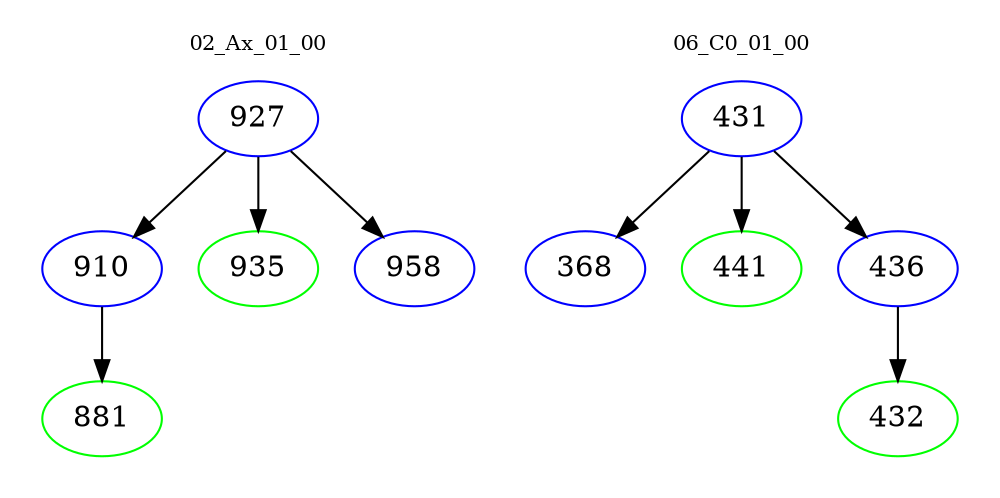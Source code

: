 digraph{
subgraph cluster_0 {
color = white
label = "02_Ax_01_00";
fontsize=10;
T0_927 [label="927", color="blue"]
T0_927 -> T0_910 [color="black"]
T0_910 [label="910", color="blue"]
T0_910 -> T0_881 [color="black"]
T0_881 [label="881", color="green"]
T0_927 -> T0_935 [color="black"]
T0_935 [label="935", color="green"]
T0_927 -> T0_958 [color="black"]
T0_958 [label="958", color="blue"]
}
subgraph cluster_1 {
color = white
label = "06_C0_01_00";
fontsize=10;
T1_431 [label="431", color="blue"]
T1_431 -> T1_368 [color="black"]
T1_368 [label="368", color="blue"]
T1_431 -> T1_441 [color="black"]
T1_441 [label="441", color="green"]
T1_431 -> T1_436 [color="black"]
T1_436 [label="436", color="blue"]
T1_436 -> T1_432 [color="black"]
T1_432 [label="432", color="green"]
}
}
